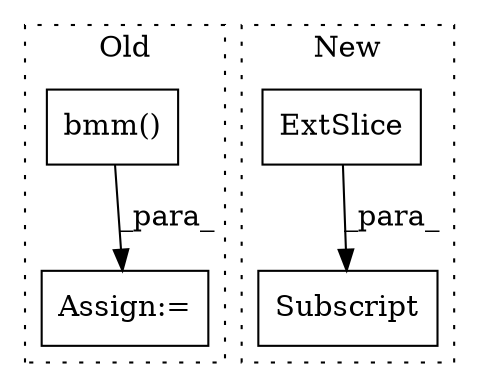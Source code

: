 digraph G {
subgraph cluster0 {
1 [label="bmm()" a="75" s="19801,19815" l="10,1" shape="box"];
4 [label="Assign:=" a="68" s="19798" l="3" shape="box"];
label = "Old";
style="dotted";
}
subgraph cluster1 {
2 [label="ExtSlice" a="85" s="20658" l="8" shape="box"];
3 [label="Subscript" a="63" s="20658,0" l="23,0" shape="box"];
label = "New";
style="dotted";
}
1 -> 4 [label="_para_"];
2 -> 3 [label="_para_"];
}